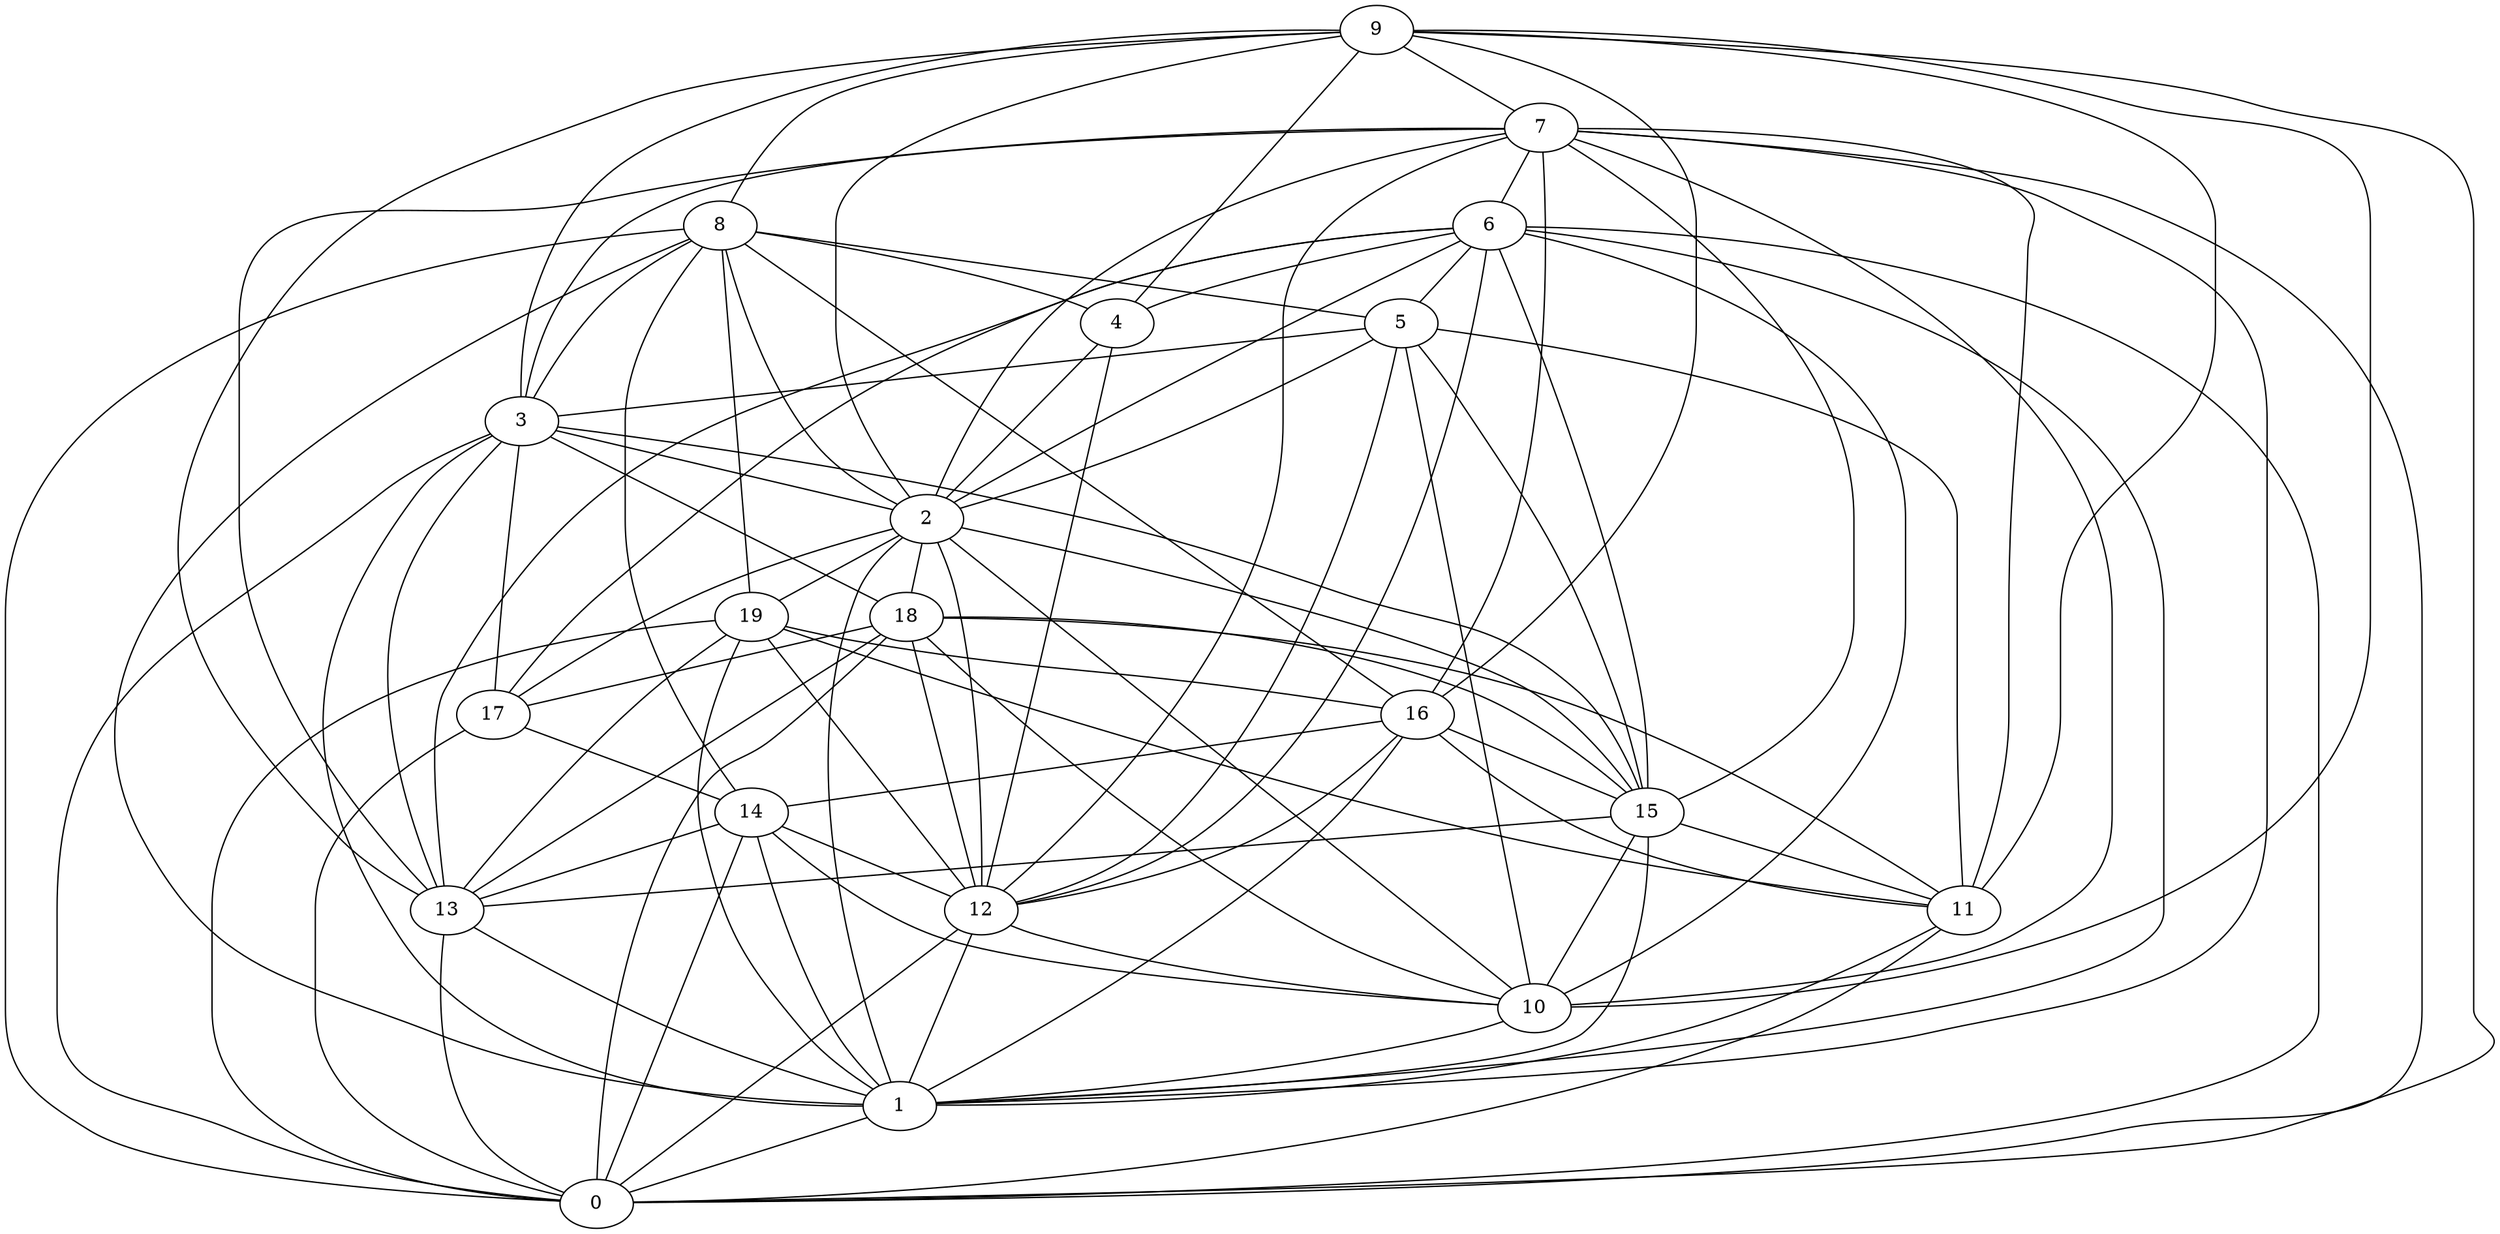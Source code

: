 digraph GG_graph {

subgraph G_graph {
edge [color = black]
"12" -> "1" [dir = none]
"12" -> "0" [dir = none]
"5" -> "3" [dir = none]
"5" -> "2" [dir = none]
"5" -> "12" [dir = none]
"5" -> "11" [dir = none]
"15" -> "10" [dir = none]
"15" -> "11" [dir = none]
"15" -> "13" [dir = none]
"8" -> "3" [dir = none]
"8" -> "1" [dir = none]
"16" -> "14" [dir = none]
"16" -> "11" [dir = none]
"16" -> "1" [dir = none]
"16" -> "15" [dir = none]
"3" -> "17" [dir = none]
"3" -> "13" [dir = none]
"3" -> "15" [dir = none]
"11" -> "0" [dir = none]
"18" -> "17" [dir = none]
"18" -> "12" [dir = none]
"18" -> "11" [dir = none]
"18" -> "13" [dir = none]
"18" -> "15" [dir = none]
"18" -> "10" [dir = none]
"18" -> "0" [dir = none]
"14" -> "13" [dir = none]
"14" -> "10" [dir = none]
"9" -> "8" [dir = none]
"9" -> "3" [dir = none]
"9" -> "10" [dir = none]
"9" -> "0" [dir = none]
"9" -> "7" [dir = none]
"9" -> "13" [dir = none]
"9" -> "2" [dir = none]
"4" -> "12" [dir = none]
"4" -> "2" [dir = none]
"2" -> "18" [dir = none]
"2" -> "15" [dir = none]
"2" -> "17" [dir = none]
"2" -> "19" [dir = none]
"6" -> "2" [dir = none]
"6" -> "13" [dir = none]
"6" -> "1" [dir = none]
"6" -> "5" [dir = none]
"6" -> "0" [dir = none]
"6" -> "15" [dir = none]
"6" -> "17" [dir = none]
"6" -> "4" [dir = none]
"6" -> "12" [dir = none]
"19" -> "1" [dir = none]
"19" -> "11" [dir = none]
"17" -> "14" [dir = none]
"7" -> "11" [dir = none]
"7" -> "2" [dir = none]
"7" -> "16" [dir = none]
"7" -> "6" [dir = none]
"2" -> "1" [dir = none]
"3" -> "1" [dir = none]
"7" -> "12" [dir = none]
"14" -> "12" [dir = none]
"13" -> "0" [dir = none]
"7" -> "15" [dir = none]
"5" -> "10" [dir = none]
"3" -> "18" [dir = none]
"14" -> "1" [dir = none]
"2" -> "10" [dir = none]
"19" -> "0" [dir = none]
"13" -> "1" [dir = none]
"6" -> "10" [dir = none]
"7" -> "10" [dir = none]
"16" -> "12" [dir = none]
"7" -> "0" [dir = none]
"8" -> "0" [dir = none]
"9" -> "16" [dir = none]
"3" -> "2" [dir = none]
"19" -> "12" [dir = none]
"7" -> "13" [dir = none]
"15" -> "1" [dir = none]
"3" -> "0" [dir = none]
"11" -> "1" [dir = none]
"19" -> "16" [dir = none]
"19" -> "13" [dir = none]
"8" -> "16" [dir = none]
"8" -> "4" [dir = none]
"5" -> "15" [dir = none]
"1" -> "0" [dir = none]
"8" -> "14" [dir = none]
"8" -> "5" [dir = none]
"9" -> "11" [dir = none]
"2" -> "12" [dir = none]
"17" -> "0" [dir = none]
"7" -> "3" [dir = none]
"12" -> "10" [dir = none]
"9" -> "4" [dir = none]
"14" -> "0" [dir = none]
"7" -> "1" [dir = none]
"8" -> "2" [dir = none]
"8" -> "19" [dir = none]
"10" -> "1" [dir = none]
}

}

